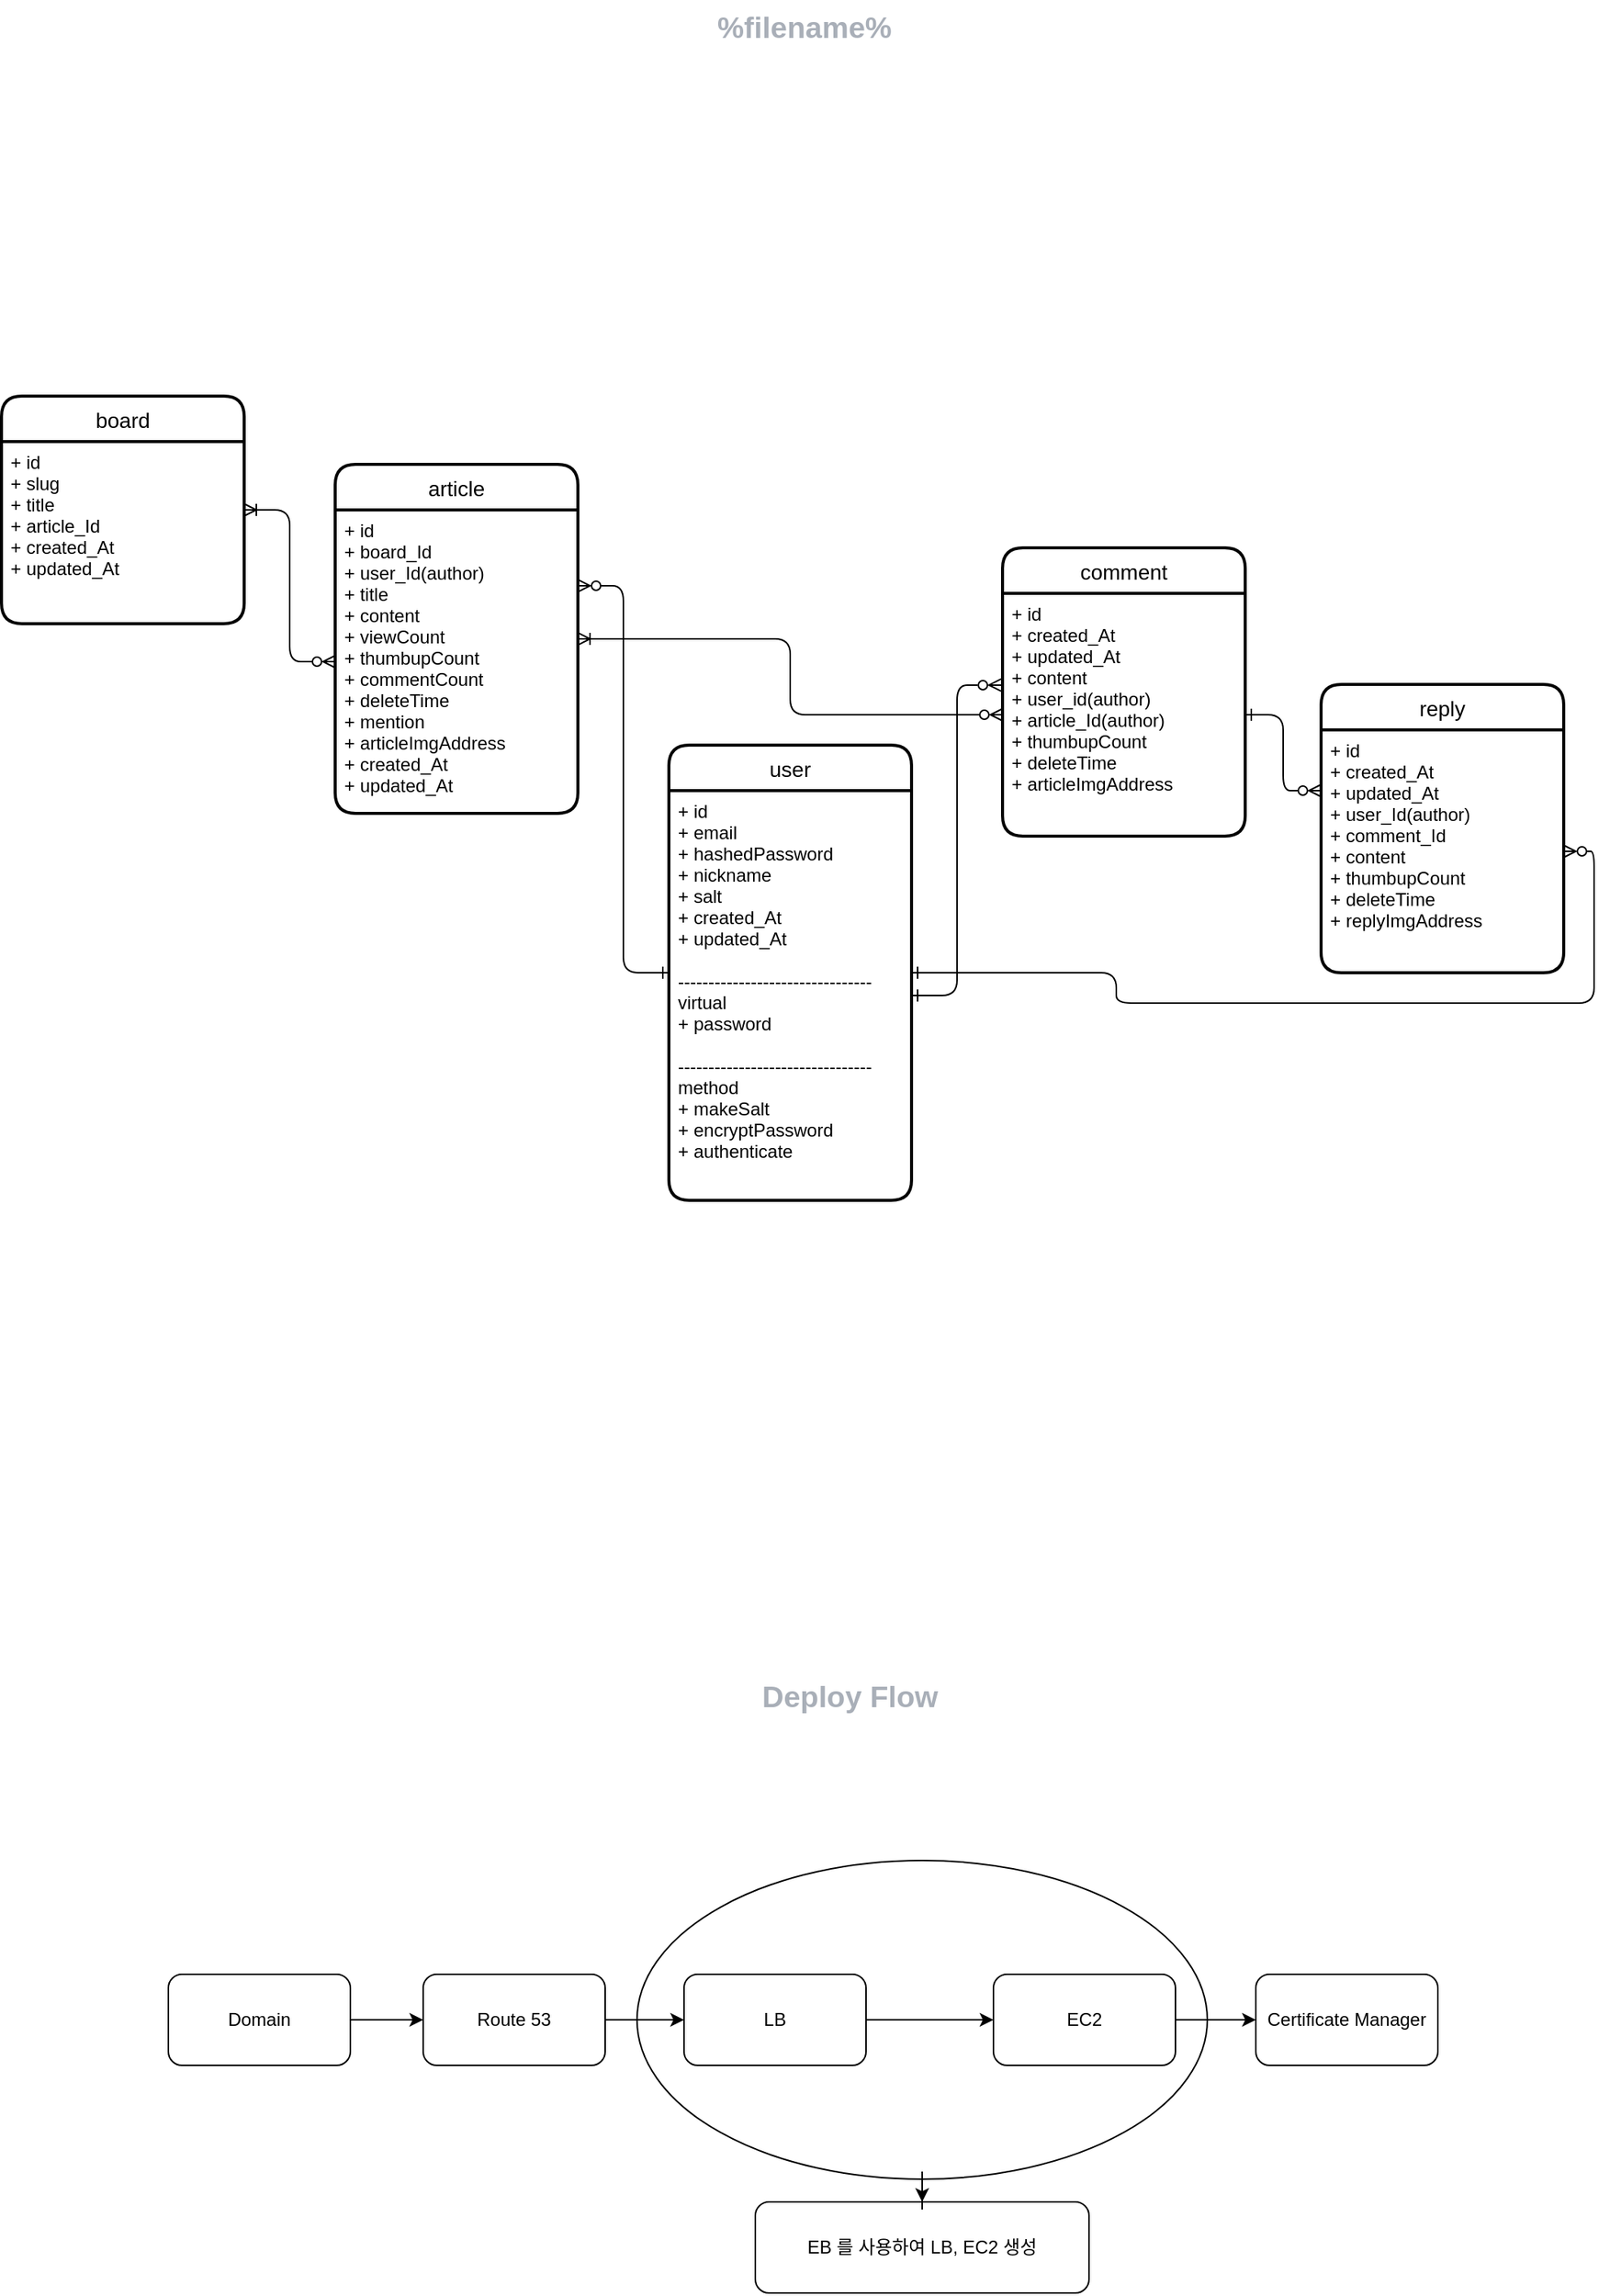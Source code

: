 <mxfile version="16.5.3" type="github">
  <diagram id="HA8o8jj6pBR4JWg6Elo8" name="Page-1">
    <mxGraphModel dx="2249" dy="772" grid="1" gridSize="10" guides="1" tooltips="1" connect="1" arrows="1" fold="1" page="1" pageScale="1" pageWidth="827" pageHeight="1169" math="0" shadow="0">
      <root>
        <mxCell id="0" />
        <mxCell id="1" parent="0" />
        <mxCell id="1IhakFrWTtzeg_XYV1vg-13" style="edgeStyle=orthogonalEdgeStyle;rounded=1;sketch=0;orthogonalLoop=1;jettySize=auto;html=1;shadow=0;startArrow=ERoneToMany;startFill=0;endArrow=ERzeroToMany;endFill=0;strokeColor=default;" parent="1" source="VdJja3_kcnfSSBlb8b41-1" target="VdJja3_kcnfSSBlb8b41-4" edge="1">
          <mxGeometry relative="1" as="geometry" />
        </mxCell>
        <mxCell id="VdJja3_kcnfSSBlb8b41-1" value="board" style="swimlane;childLayout=stackLayout;horizontal=1;startSize=30;horizontalStack=0;rounded=1;fontSize=14;fontStyle=0;strokeWidth=2;resizeParent=0;resizeLast=1;shadow=0;dashed=0;align=center;" parent="1" vertex="1">
          <mxGeometry y="380" width="160" height="150" as="geometry" />
        </mxCell>
        <mxCell id="VdJja3_kcnfSSBlb8b41-2" value="+ id&#xa;+ slug&#xa;+ title&#xa;+ article_Id&#xa;+ created_At&#xa;+ updated_At" style="align=left;strokeColor=none;fillColor=none;spacingLeft=4;fontSize=12;verticalAlign=top;resizable=0;rotatable=0;part=1;" parent="VdJja3_kcnfSSBlb8b41-1" vertex="1">
          <mxGeometry y="30" width="160" height="120" as="geometry" />
        </mxCell>
        <mxCell id="1IhakFrWTtzeg_XYV1vg-18" style="edgeStyle=orthogonalEdgeStyle;rounded=1;sketch=0;orthogonalLoop=1;jettySize=auto;html=1;shadow=0;fontColor=default;startArrow=ERoneToMany;startFill=0;endArrow=ERzeroToMany;endFill=0;strokeColor=default;" parent="1" source="VdJja3_kcnfSSBlb8b41-3" target="VdJja3_kcnfSSBlb8b41-8" edge="1">
          <mxGeometry relative="1" as="geometry" />
        </mxCell>
        <mxCell id="VdJja3_kcnfSSBlb8b41-3" value="article" style="swimlane;childLayout=stackLayout;horizontal=1;startSize=30;horizontalStack=0;rounded=1;fontSize=14;fontStyle=0;strokeWidth=2;resizeParent=0;resizeLast=1;shadow=0;dashed=0;align=center;" parent="1" vertex="1">
          <mxGeometry x="220" y="425" width="160" height="230" as="geometry" />
        </mxCell>
        <mxCell id="VdJja3_kcnfSSBlb8b41-4" value="+ id&#xa;+ board_Id&#xa;+ user_Id(author)&#xa;+ title&#xa;+ content&#xa;+ viewCount&#xa;+ thumbupCount&#xa;+ commentCount&#xa;+ deleteTime&#xa;+ mention&#xa;+ articleImgAddress&#xa;+ created_At&#xa;+ updated_At" style="align=left;strokeColor=none;fillColor=none;spacingLeft=4;fontSize=12;verticalAlign=top;resizable=0;rotatable=0;part=1;" parent="VdJja3_kcnfSSBlb8b41-3" vertex="1">
          <mxGeometry y="30" width="160" height="200" as="geometry" />
        </mxCell>
        <mxCell id="VdJja3_kcnfSSBlb8b41-5" value="reply" style="swimlane;childLayout=stackLayout;horizontal=1;startSize=30;horizontalStack=0;rounded=1;fontSize=14;fontStyle=0;strokeWidth=2;resizeParent=0;resizeLast=1;shadow=0;dashed=0;align=center;" parent="1" vertex="1">
          <mxGeometry x="870" y="570" width="160" height="190" as="geometry" />
        </mxCell>
        <mxCell id="VdJja3_kcnfSSBlb8b41-6" value="+ id&#xa;+ created_At&#xa;+ updated_At&#xa;+ user_Id(author)&#xa;+ comment_Id&#xa;+ content&#xa;+ thumbupCount&#xa;+ deleteTime&#xa;+ replyImgAddress" style="align=left;strokeColor=none;fillColor=none;spacingLeft=4;fontSize=12;verticalAlign=top;resizable=0;rotatable=0;part=1;" parent="VdJja3_kcnfSSBlb8b41-5" vertex="1">
          <mxGeometry y="30" width="160" height="160" as="geometry" />
        </mxCell>
        <mxCell id="VdJja3_kcnfSSBlb8b41-7" value="comment" style="swimlane;childLayout=stackLayout;horizontal=1;startSize=30;horizontalStack=0;rounded=1;fontSize=14;fontStyle=0;strokeWidth=2;resizeParent=0;resizeLast=1;shadow=0;dashed=0;align=center;" parent="1" vertex="1">
          <mxGeometry x="660" y="480" width="160" height="190" as="geometry" />
        </mxCell>
        <mxCell id="VdJja3_kcnfSSBlb8b41-8" value="+ id&#xa;+ created_At&#xa;+ updated_At&#xa;+ content&#xa;+ user_id(author)&#xa;+ article_Id(author)&#xa;+ thumbupCount&#xa;+ deleteTime&#xa;+ articleImgAddress" style="align=left;strokeColor=none;fillColor=none;spacingLeft=4;fontSize=12;verticalAlign=top;resizable=0;rotatable=0;part=1;" parent="VdJja3_kcnfSSBlb8b41-7" vertex="1">
          <mxGeometry y="30" width="160" height="160" as="geometry" />
        </mxCell>
        <mxCell id="1IhakFrWTtzeg_XYV1vg-87" style="edgeStyle=orthogonalEdgeStyle;rounded=1;sketch=0;orthogonalLoop=1;jettySize=auto;html=1;entryX=1;entryY=0.5;entryDx=0;entryDy=0;shadow=0;fontColor=default;startArrow=ERone;startFill=0;endArrow=ERzeroToMany;endFill=0;strokeColor=default;" parent="1" source="VdJja3_kcnfSSBlb8b41-9" target="VdJja3_kcnfSSBlb8b41-6" edge="1">
          <mxGeometry relative="1" as="geometry" />
        </mxCell>
        <mxCell id="VdJja3_kcnfSSBlb8b41-9" value="user" style="swimlane;childLayout=stackLayout;horizontal=1;startSize=30;horizontalStack=0;rounded=1;fontSize=14;fontStyle=0;strokeWidth=2;resizeParent=0;resizeLast=1;shadow=0;dashed=0;align=center;fontColor=default;fillColor=default;verticalAlign=middle;" parent="1" vertex="1">
          <mxGeometry x="440" y="610" width="160" height="300" as="geometry" />
        </mxCell>
        <mxCell id="VdJja3_kcnfSSBlb8b41-10" value="+ id&#xa;+ email&#xa;+ hashedPassword&#xa;+ nickname&#xa;+ salt&#xa;+ created_At&#xa;+ updated_At&#xa;&#xa;--------------------------------&#xa;virtual&#xa;+ password&#xa;&#xa;--------------------------------&#xa;method&#xa;+ makeSalt&#xa;+ encryptPassword&#xa;+ authenticate" style="align=left;strokeColor=none;fillColor=none;spacingLeft=4;fontSize=12;verticalAlign=top;resizable=0;rotatable=0;part=1;" parent="VdJja3_kcnfSSBlb8b41-9" vertex="1">
          <mxGeometry y="30" width="160" height="270" as="geometry" />
        </mxCell>
        <mxCell id="1IhakFrWTtzeg_XYV1vg-10" value="" style="edgeStyle=orthogonalEdgeStyle;fontSize=12;html=1;endArrow=ERone;endFill=0;entryX=0;entryY=0.5;entryDx=0;entryDy=0;exitX=1;exitY=0.25;exitDx=0;exitDy=0;strokeColor=default;rounded=1;startArrow=ERzeroToMany;startFill=0;shadow=0;" parent="1" source="VdJja3_kcnfSSBlb8b41-4" target="VdJja3_kcnfSSBlb8b41-9" edge="1">
          <mxGeometry width="100" height="100" relative="1" as="geometry">
            <mxPoint x="290" y="690" as="sourcePoint" />
            <mxPoint x="390" y="590" as="targetPoint" />
          </mxGeometry>
        </mxCell>
        <mxCell id="1IhakFrWTtzeg_XYV1vg-12" style="edgeStyle=orthogonalEdgeStyle;rounded=1;sketch=0;orthogonalLoop=1;jettySize=auto;html=1;entryX=-0.006;entryY=0.378;entryDx=0;entryDy=0;entryPerimeter=0;shadow=0;startArrow=ERone;startFill=0;endArrow=ERzeroToMany;endFill=0;strokeColor=default;" parent="1" source="VdJja3_kcnfSSBlb8b41-10" target="VdJja3_kcnfSSBlb8b41-8" edge="1">
          <mxGeometry relative="1" as="geometry" />
        </mxCell>
        <mxCell id="1IhakFrWTtzeg_XYV1vg-14" style="edgeStyle=orthogonalEdgeStyle;rounded=1;sketch=0;orthogonalLoop=1;jettySize=auto;html=1;entryX=0;entryY=0.25;entryDx=0;entryDy=0;shadow=0;startArrow=ERone;startFill=0;endArrow=ERzeroToMany;endFill=0;strokeColor=default;" parent="1" source="VdJja3_kcnfSSBlb8b41-8" target="VdJja3_kcnfSSBlb8b41-6" edge="1">
          <mxGeometry relative="1" as="geometry" />
        </mxCell>
        <mxCell id="1IhakFrWTtzeg_XYV1vg-55" value="" style="group;dropTarget=0;pointerEvents=0;" parent="1" vertex="1">
          <mxGeometry x="260" y="120" width="540" height="45" as="geometry" />
        </mxCell>
        <UserObject label="%filename%" placeholders="1" lucidchartObjectId="xT36fCWVs47r" id="1IhakFrWTtzeg_XYV1vg-56">
          <mxCell style="points=[[0.163,0.967,0],[0.846,0.967,0]];html=1;overflow=block;blockSpacing=1;whiteSpace=wrap;fontSize=19.7;fontColor=#a9afb8;fontStyle=1;align=center;spacingLeft=7;spacingRight=7;spacingTop=2;spacing=3;strokeOpacity=0;fillOpacity=0;rounded=1;absoluteArcSize=1;arcSize=12;fillColor=#ffffff;strokeWidth=1.5;" parent="1IhakFrWTtzeg_XYV1vg-55" vertex="1">
            <mxGeometry width="539" height="31" as="geometry" />
          </mxCell>
        </UserObject>
        <UserObject label="" placeholders="1" lucidchartObjectId="xT3678LRERI0" id="1IhakFrWTtzeg_XYV1vg-57">
          <mxCell style="html=1;overflow=block;blockSpacing=1;whiteSpace=wrap;fontSize=11.5;fontColor=#a9afb8;align=center;spacingLeft=7;spacingRight=7;spacingTop=2;spacing=3;strokeOpacity=0;fillOpacity=0;rounded=1;absoluteArcSize=1;arcSize=12;fillColor=#ffffff;strokeWidth=1.5;" parent="1IhakFrWTtzeg_XYV1vg-55" vertex="1">
            <mxGeometry y="31" width="540" height="14" as="geometry" />
          </mxCell>
        </UserObject>
        <mxCell id="rh8cUA5D3BfhogW7gdkN-8" style="edgeStyle=orthogonalEdgeStyle;rounded=0;orthogonalLoop=1;jettySize=auto;html=1;entryX=0;entryY=0.5;entryDx=0;entryDy=0;" parent="1" source="rh8cUA5D3BfhogW7gdkN-1" target="rh8cUA5D3BfhogW7gdkN-4" edge="1">
          <mxGeometry relative="1" as="geometry" />
        </mxCell>
        <mxCell id="rh8cUA5D3BfhogW7gdkN-1" value="Domain" style="rounded=1;whiteSpace=wrap;html=1;" parent="1" vertex="1">
          <mxGeometry x="110" y="1420" width="120" height="60" as="geometry" />
        </mxCell>
        <mxCell id="rh8cUA5D3BfhogW7gdkN-10" value="" style="edgeStyle=orthogonalEdgeStyle;rounded=0;orthogonalLoop=1;jettySize=auto;html=1;" parent="1" source="rh8cUA5D3BfhogW7gdkN-2" target="rh8cUA5D3BfhogW7gdkN-3" edge="1">
          <mxGeometry relative="1" as="geometry" />
        </mxCell>
        <mxCell id="rh8cUA5D3BfhogW7gdkN-2" value="LB" style="rounded=1;whiteSpace=wrap;html=1;" parent="1" vertex="1">
          <mxGeometry x="450" y="1420" width="120" height="60" as="geometry" />
        </mxCell>
        <mxCell id="NvWh0HuVypmQRfrI9GER-3" style="edgeStyle=orthogonalEdgeStyle;rounded=0;orthogonalLoop=1;jettySize=auto;html=1;entryX=0;entryY=0.5;entryDx=0;entryDy=0;" edge="1" parent="1" source="rh8cUA5D3BfhogW7gdkN-3" target="rh8cUA5D3BfhogW7gdkN-5">
          <mxGeometry relative="1" as="geometry" />
        </mxCell>
        <mxCell id="rh8cUA5D3BfhogW7gdkN-3" value="EC2" style="rounded=1;whiteSpace=wrap;html=1;" parent="1" vertex="1">
          <mxGeometry x="654" y="1420" width="120" height="60" as="geometry" />
        </mxCell>
        <mxCell id="NvWh0HuVypmQRfrI9GER-2" style="edgeStyle=orthogonalEdgeStyle;rounded=0;orthogonalLoop=1;jettySize=auto;html=1;entryX=0;entryY=0.5;entryDx=0;entryDy=0;" edge="1" parent="1" source="rh8cUA5D3BfhogW7gdkN-4" target="rh8cUA5D3BfhogW7gdkN-2">
          <mxGeometry relative="1" as="geometry" />
        </mxCell>
        <mxCell id="rh8cUA5D3BfhogW7gdkN-4" value="Route 53" style="rounded=1;whiteSpace=wrap;html=1;" parent="1" vertex="1">
          <mxGeometry x="278" y="1420" width="120" height="60" as="geometry" />
        </mxCell>
        <mxCell id="rh8cUA5D3BfhogW7gdkN-6" value="EB 를 사용하여 LB, EC2 생성" style="rounded=1;whiteSpace=wrap;html=1;" parent="1" vertex="1">
          <mxGeometry x="497" y="1570" width="220" height="60" as="geometry" />
        </mxCell>
        <mxCell id="rh8cUA5D3BfhogW7gdkN-5" value="Certificate Manager" style="rounded=1;whiteSpace=wrap;html=1;" parent="1" vertex="1">
          <mxGeometry x="827" y="1420" width="120" height="60" as="geometry" />
        </mxCell>
        <mxCell id="rh8cUA5D3BfhogW7gdkN-15" style="edgeStyle=orthogonalEdgeStyle;rounded=0;orthogonalLoop=1;jettySize=auto;html=1;entryX=0.5;entryY=0;entryDx=0;entryDy=0;" parent="1" source="rh8cUA5D3BfhogW7gdkN-14" target="rh8cUA5D3BfhogW7gdkN-6" edge="1">
          <mxGeometry relative="1" as="geometry" />
        </mxCell>
        <mxCell id="rh8cUA5D3BfhogW7gdkN-14" value="" style="ellipse;whiteSpace=wrap;html=1;shadow=0;fillColor=none;" parent="1" vertex="1">
          <mxGeometry x="419" y="1345" width="376" height="210" as="geometry" />
        </mxCell>
        <mxCell id="rh8cUA5D3BfhogW7gdkN-18" value="" style="group;dropTarget=0;pointerEvents=0;" parent="1" vertex="1">
          <mxGeometry x="290" y="1220" width="540" height="45" as="geometry" />
        </mxCell>
        <UserObject label="Deploy Flow" placeholders="1" lucidchartObjectId="xT36fCWVs47r" id="rh8cUA5D3BfhogW7gdkN-19">
          <mxCell style="points=[[0.163,0.967,0],[0.846,0.967,0]];html=1;overflow=block;blockSpacing=1;whiteSpace=wrap;fontSize=19.7;fontColor=#a9afb8;fontStyle=1;align=center;spacingLeft=7;spacingRight=7;spacingTop=2;spacing=3;strokeOpacity=0;fillOpacity=0;rounded=1;absoluteArcSize=1;arcSize=12;fillColor=#ffffff;strokeWidth=1.5;" parent="rh8cUA5D3BfhogW7gdkN-18" vertex="1">
            <mxGeometry width="539" height="31" as="geometry" />
          </mxCell>
        </UserObject>
        <UserObject label="" placeholders="1" lucidchartObjectId="xT3678LRERI0" id="rh8cUA5D3BfhogW7gdkN-20">
          <mxCell style="html=1;overflow=block;blockSpacing=1;whiteSpace=wrap;fontSize=11.5;fontColor=#a9afb8;align=center;spacingLeft=7;spacingRight=7;spacingTop=2;spacing=3;strokeOpacity=0;fillOpacity=0;rounded=1;absoluteArcSize=1;arcSize=12;fillColor=#ffffff;strokeWidth=1.5;" parent="rh8cUA5D3BfhogW7gdkN-18" vertex="1">
            <mxGeometry y="31" width="540" height="14" as="geometry" />
          </mxCell>
        </UserObject>
      </root>
    </mxGraphModel>
  </diagram>
</mxfile>
